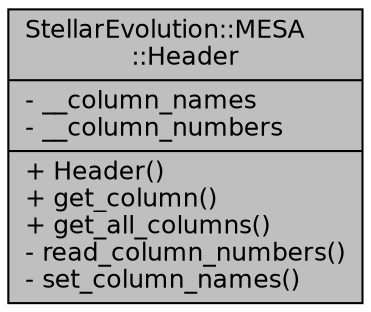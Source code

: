 digraph "StellarEvolution::MESA::Header"
{
 // INTERACTIVE_SVG=YES
  edge [fontname="Helvetica",fontsize="12",labelfontname="Helvetica",labelfontsize="12"];
  node [fontname="Helvetica",fontsize="12",shape=record];
  Node1 [label="{StellarEvolution::MESA\l::Header\n|- __column_names\l- __column_numbers\l|+ Header()\l+ get_column()\l+ get_all_columns()\l- read_column_numbers()\l- set_column_names()\l}",height=0.2,width=0.4,color="black", fillcolor="grey75", style="filled", fontcolor="black"];
}

